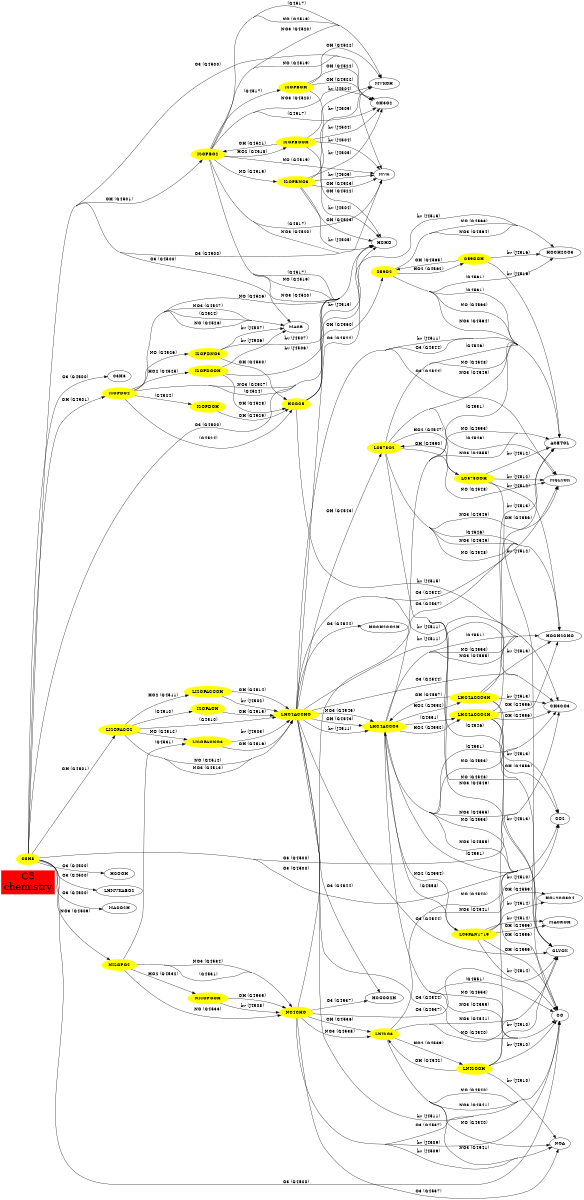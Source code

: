 // Created automatically by xgraphviz, DO NOT EDIT!
digraph C5 {
  concentrate=true;
  rankdir=LR;
  size="8,8";
"C5\nchemistry"
  [shape=box, fontsize=30,
  style="filled", color=red];
subgraph species {
node[shape=oval,
  color=yellow,
  style="filled"];
C59O2
C59OOH
C5H8
HCOC5
ISOPAOH
ISOPBNO3
ISOPBO2
ISOPBOH
ISOPBOOH
ISOPDNO3
ISOPDO2
ISOPDOH
ISOPDOOH
LC578O2
LC578OOH
LC5PAN1719
LHC4ACCHO
LHC4ACCO2H
LHC4ACCO3
LHC4ACCO3H
LISOPACNO3
LISOPACO2
LISOPACOOH
LNISO3
LNISOOH
NC4CHO
NISOPO2
NISOPOOH
}
C59O2 -> ACETOL [label = " (G4561)"];
C59O2 -> ACETOL [label = "NO (G4563)"];
C59O2 -> ACETOL [label = "NO3 (G4564)"];
C59O2 -> C59OOH [label = "HO2 (G4562)"];
C59O2 -> HOCH2CO3 [label = " (G4561)"];
C59O2 -> HOCH2CO3 [label = "NO (G4563)"];
C59O2 -> HOCH2CO3 [label = "NO3 (G4564)"];
C59OOH -> ACETOL [label = "hv (J4516)"];
C59OOH -> C59O2 [label = "OH (G4565)"];
C59OOH -> HOCH2CO3 [label = "hv (J4516)"];
C5H8 -> C3H6 [label = "O3 (G4500)"];
C5H8 -> CH3CO3 [label = "O3 (G4500)"];
C5H8 -> CH3O2 [label = "O3 (G4500)"];
C5H8 -> CO [label = "O3 (G4500)"];
C5H8 -> CO2 [label = "O3 (G4500)"];
C5H8 -> HCHO [label = "O3 (G4500)"];
C5H8 -> HCOOH [label = "O3 (G4500)"];
C5H8 -> ISOPBO2 [label = "OH (G4501)"];
C5H8 -> ISOPDO2 [label = "OH (G4501)"];
C5H8 -> LHMVKABO2 [label = "O3 (G4500)"];
C5H8 -> LISOPACO2 [label = "OH (G4501)"];
C5H8 -> MACO2H [label = "O3 (G4500)"];
C5H8 -> MACR [label = "O3 (G4500)"];
C5H8 -> MVK [label = "O3 (G4500)"];
C5H8 -> NISOPO2 [label = "NO3 (G4509)"];
HCOC5 -> C59O2 [label = "OH (G4560)"];
HCOC5 -> CH3CO3 [label = "hv (J4515)"];
HCOC5 -> HCHO [label = "hv (J4515)"];
HCOC5 -> HOCH2CO3 [label = "hv (J4515)"];
ISOPAOH -> LHC4ACCHO [label = "OH (G4515)"];
ISOPBNO3 -> CH3O2 [label = "hv (J4505)"];
ISOPBNO3 -> HCHO [label = "OH (G4523)"];
ISOPBNO3 -> HCHO [label = "hv (J4505)"];
ISOPBNO3 -> MVK [label = "OH (G4523)"];
ISOPBNO3 -> MVK [label = "hv (J4505)"];
ISOPBNO3 -> MVKOH [label = "hv (J4505)"];
ISOPBO2 -> CH3O2 [label = " (G4517)"];
ISOPBO2 -> CH3O2 [label = "NO (G4519)"];
ISOPBO2 -> CH3O2 [label = "NO3 (G4520)"];
ISOPBO2 -> HCHO [label = " (G4517)"];
ISOPBO2 -> HCHO [label = "NO (G4519)"];
ISOPBO2 -> HCHO [label = "NO3 (G4520)"];
ISOPBO2 -> ISOPBNO3 [label = "NO (G4519)"];
ISOPBO2 -> ISOPBOH [label = " (G4517)"];
ISOPBO2 -> ISOPBOOH [label = "HO2 (G4518)"];
ISOPBO2 -> MVK [label = " (G4517)"];
ISOPBO2 -> MVK [label = "NO (G4519)"];
ISOPBO2 -> MVK [label = "NO3 (G4520)"];
ISOPBO2 -> MVKOH [label = " (G4517)"];
ISOPBO2 -> MVKOH [label = "NO (G4519)"];
ISOPBO2 -> MVKOH [label = "NO3 (G4520)"];
ISOPBOH -> CH3O2 [label = "OH (G4522)"];
ISOPBOH -> HCHO [label = "OH (G4522)"];
ISOPBOH -> MVK [label = "OH (G4522)"];
ISOPBOH -> MVKOH [label = "OH (G4522)"];
ISOPBOOH -> CH3O2 [label = "hv (J4504)"];
ISOPBOOH -> HCHO [label = "hv (J4504)"];
ISOPBOOH -> ISOPBO2 [label = "OH (G4521)"];
ISOPBOOH -> MVK [label = "hv (J4504)"];
ISOPBOOH -> MVKOH [label = "hv (J4504)"];
ISOPDNO3 -> HCHO [label = "hv (J4507)"];
ISOPDNO3 -> HCOC5 [label = "OH (G4530)"];
ISOPDNO3 -> MACR [label = "hv (J4507)"];
ISOPDO2 -> HCHO [label = " (G4524)"];
ISOPDO2 -> HCHO [label = "NO (G4526)"];
ISOPDO2 -> HCHO [label = "NO3 (G4527)"];
ISOPDO2 -> HCOC5 [label = " (G4524)"];
ISOPDO2 -> ISOPDNO3 [label = "NO (G4526)"];
ISOPDO2 -> ISOPDOH [label = " (G4524)"];
ISOPDO2 -> ISOPDOOH [label = "HO2 (G4525)"];
ISOPDO2 -> MACR [label = " (G4524)"];
ISOPDO2 -> MACR [label = "NO (G4526)"];
ISOPDO2 -> MACR [label = "NO3 (G4527)"];
ISOPDOH -> HCOC5 [label = "OH (G4529)"];
ISOPDOOH -> HCHO [label = "hv (J4506)"];
ISOPDOOH -> HCOC5 [label = "OH (G4528)"];
ISOPDOOH -> MACR [label = "hv (J4506)"];
LC578O2 -> ACETOL [label = " (G4546)"];
LC578O2 -> ACETOL [label = "NO (G4548)"];
LC578O2 -> ACETOL [label = "NO3 (G4549)"];
LC578O2 -> GLYOX [label = " (G4546)"];
LC578O2 -> GLYOX [label = "NO (G4548)"];
LC578O2 -> GLYOX [label = "NO3 (G4549)"];
LC578O2 -> HOCH2CHO [label = " (G4546)"];
LC578O2 -> HOCH2CHO [label = "NO (G4548)"];
LC578O2 -> HOCH2CHO [label = "NO3 (G4549)"];
LC578O2 -> LC578OOH [label = "HO2 (G4547)"];
LC578O2 -> MGLYOX [label = " (G4546)"];
LC578O2 -> MGLYOX [label = "NO (G4548)"];
LC578O2 -> MGLYOX [label = "NO3 (G4549)"];
LC578OOH -> ACETOL [label = "hv (J4512)"];
LC578OOH -> GLYOX [label = "hv (J4512)"];
LC578OOH -> HOCH2CHO [label = "hv (J4512)"];
LC578OOH -> LC578O2 [label = "OH (G4550)"];
LC578OOH -> MGLYOX [label = "hv (J4512)"];
LC5PAN1719 -> CO [label = "OH (G4559)"];
LC5PAN1719 -> CO [label = "hv (J4514)"];
LC5PAN1719 -> HO12CO3C4 [label = "OH (G4559)"];
LC5PAN1719 -> HO12CO3C4 [label = "hv (J4514)"];
LC5PAN1719 -> LHC4ACCO3 [label = " (G4558)"];
LC5PAN1719 -> MACROH [label = "OH (G4559)"];
LC5PAN1719 -> MACROH [label = "hv (J4514)"];
LHC4ACCHO -> ACETOL [label = "O3 (G4544)"];
LHC4ACCHO -> ACETOL [label = "hv (J4511)"];
LHC4ACCHO -> CH3CO3 [label = "O3 (G4544)"];
LHC4ACCHO -> CH3CO3 [label = "hv (J4511)"];
LHC4ACCHO -> CO [label = "O3 (G4544)"];
LHC4ACCHO -> CO [label = "hv (J4511)"];
LHC4ACCHO -> GLYOX [label = "O3 (G4544)"];
LHC4ACCHO -> HCHO [label = "O3 (G4544)"];
LHC4ACCHO -> HCOCO2H [label = "O3 (G4544)"];
LHC4ACCHO -> HOCH2CHO [label = "O3 (G4544)"];
LHC4ACCHO -> HOCH2CHO [label = "hv (J4511)"];
LHC4ACCHO -> HOCH2CO2H [label = "O3 (G4544)"];
LHC4ACCHO -> LC578O2 [label = "OH (G4543)"];
LHC4ACCHO -> LHC4ACCO3 [label = "NO3 (G4545)"];
LHC4ACCHO -> LHC4ACCO3 [label = "OH (G4543)"];
LHC4ACCHO -> LHC4ACCO3 [label = "hv (J4511)"];
LHC4ACCHO -> MGLYOX [label = "O3 (G4544)"];
LHC4ACCO2H -> ACETOL [label = "OH (G4556)"];
LHC4ACCO2H -> CH3CO3 [label = "OH (G4556)"];
LHC4ACCO2H -> CO [label = "OH (G4556)"];
LHC4ACCO2H -> CO2 [label = "OH (G4556)"];
LHC4ACCO2H -> HOCH2CHO [label = "OH (G4556)"];
LHC4ACCO3 -> ACETOL [label = " (G4551)"];
LHC4ACCO3 -> ACETOL [label = "NO (G4553)"];
LHC4ACCO3 -> ACETOL [label = "NO3 (G4555)"];
LHC4ACCO3 -> CH3CO3 [label = " (G4551)"];
LHC4ACCO3 -> CH3CO3 [label = "NO (G4553)"];
LHC4ACCO3 -> CH3CO3 [label = "NO3 (G4555)"];
LHC4ACCO3 -> CO [label = " (G4551)"];
LHC4ACCO3 -> CO [label = "NO (G4553)"];
LHC4ACCO3 -> CO [label = "NO3 (G4555)"];
LHC4ACCO3 -> CO2 [label = " (G4551)"];
LHC4ACCO3 -> CO2 [label = "NO (G4553)"];
LHC4ACCO3 -> CO2 [label = "NO3 (G4555)"];
LHC4ACCO3 -> HOCH2CHO [label = " (G4551)"];
LHC4ACCO3 -> HOCH2CHO [label = "NO (G4553)"];
LHC4ACCO3 -> HOCH2CHO [label = "NO3 (G4555)"];
LHC4ACCO3 -> LC5PAN1719 [label = "NO2 (G4554)"];
LHC4ACCO3 -> LHC4ACCO2H [label = " (G4551)"];
LHC4ACCO3 -> LHC4ACCO2H [label = "HO2 (G4552)"];
LHC4ACCO3 -> LHC4ACCO3H [label = "HO2 (G4552)"];
LHC4ACCO3H -> ACETOL [label = "hv (J4513)"];
LHC4ACCO3H -> CH3CO3 [label = "hv (J4513)"];
LHC4ACCO3H -> CO [label = "hv (J4513)"];
LHC4ACCO3H -> CO2 [label = "hv (J4513)"];
LHC4ACCO3H -> HOCH2CHO [label = "hv (J4513)"];
LHC4ACCO3H -> LHC4ACCO3 [label = "OH (G4557)"];
LISOPACNO3 -> LHC4ACCHO [label = "OH (G4516)"];
LISOPACNO3 -> LHC4ACCHO [label = "hv (J4503)"];
LISOPACO2 -> ISOPAOH [label = " (G4510)"];
LISOPACO2 -> LHC4ACCHO [label = " (G4510)"];
LISOPACO2 -> LHC4ACCHO [label = "NO (G4512)"];
LISOPACO2 -> LHC4ACCHO [label = "NO3 (G4513)"];
LISOPACO2 -> LISOPACNO3 [label = "NO (G4512)"];
LISOPACO2 -> LISOPACOOH [label = "HO2 (G4511)"];
LISOPACOOH -> LHC4ACCHO [label = "OH (G4514)"];
LISOPACOOH -> LHC4ACCHO [label = "hv (J4502)"];
LNISO3 -> CO [label = "NO (G4540)"];
LNISO3 -> CO [label = "NO3 (G4541)"];
LNISO3 -> CO2 [label = "NO (G4540)"];
LNISO3 -> CO2 [label = "NO3 (G4541)"];
LNISO3 -> GLYOX [label = "NO (G4540)"];
LNISO3 -> GLYOX [label = "NO3 (G4541)"];
LNISO3 -> LNISOOH [label = "HO2 (G4539)"];
LNISO3 -> NOA [label = "NO (G4540)"];
LNISO3 -> NOA [label = "NO3 (G4541)"];
LNISOOH -> CO [label = "hv (J4510)"];
LNISOOH -> CO2 [label = "hv (J4510)"];
LNISOOH -> GLYOX [label = "hv (J4510)"];
LNISOOH -> LNISO3 [label = "OH (G4542)"];
LNISOOH -> NOA [label = "hv (J4510)"];
NC4CHO -> CO [label = "O3 (G4537)"];
NC4CHO -> CO [label = "hv (J4509)"];
NC4CHO -> GLYOX [label = "O3 (G4537)"];
NC4CHO -> HCOCO2H [label = "O3 (G4537)"];
NC4CHO -> LNISO3 [label = "NO3 (G4538)"];
NC4CHO -> LNISO3 [label = "OH (G4536)"];
NC4CHO -> MGLYOX [label = "O3 (G4537)"];
NC4CHO -> NOA [label = "O3 (G4537)"];
NC4CHO -> NOA [label = "hv (J4509)"];
NISOPO2 -> LISOPACNO3 [label = " (G4531)"];
NISOPO2 -> NC4CHO [label = " (G4531)"];
NISOPO2 -> NC4CHO [label = "NO (G4533)"];
NISOPO2 -> NC4CHO [label = "NO3 (G4534)"];
NISOPO2 -> NISOPOOH [label = "HO2 (G4532)"];
NISOPOOH -> NC4CHO [label = "OH (G4535)"];
NISOPOOH -> NC4CHO [label = "hv (J4508)"];
}
